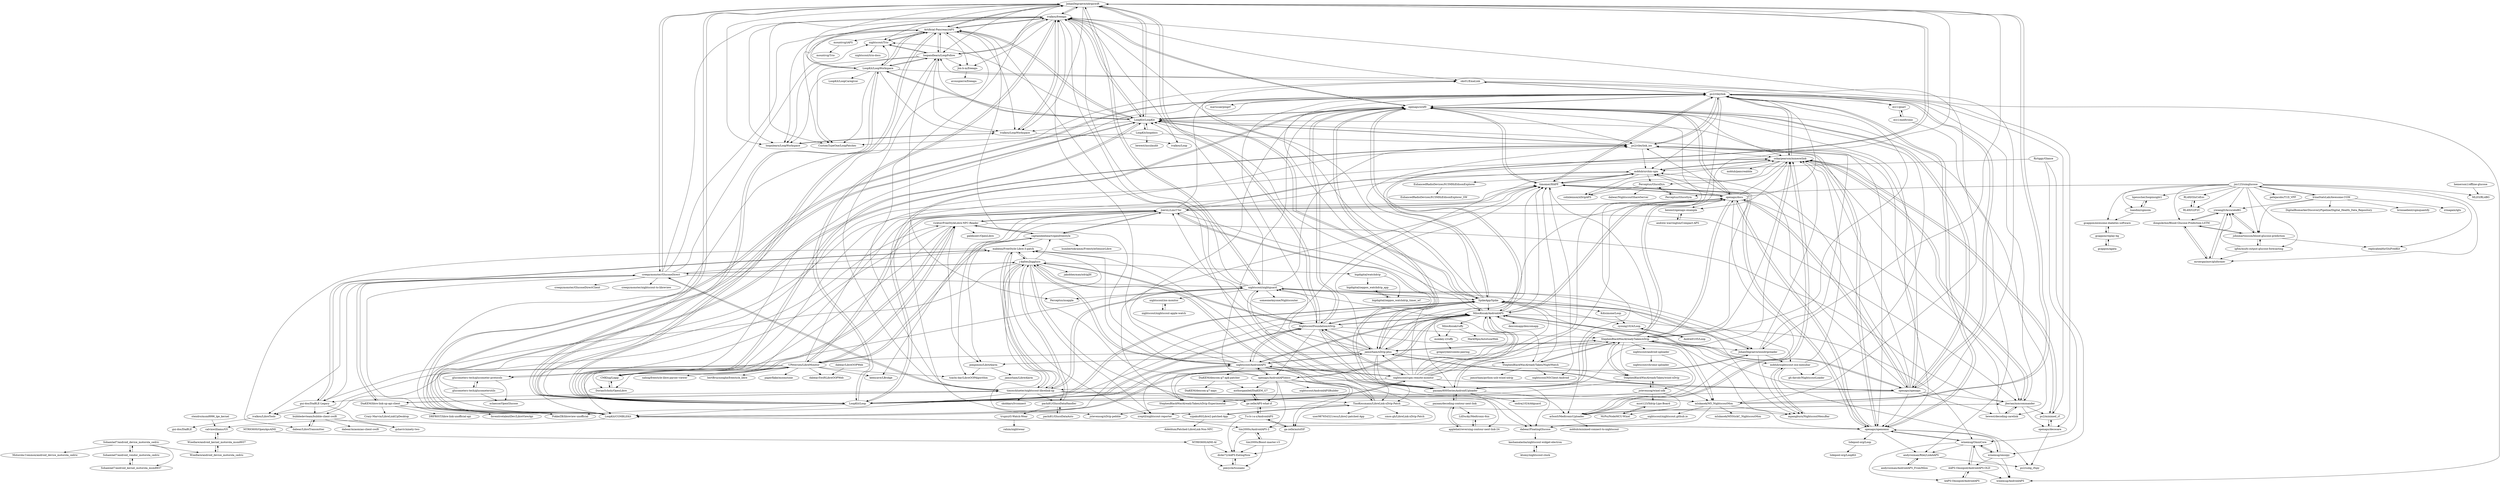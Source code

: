digraph G {
"JohanDegraeve/xdripswift" -> "ivalkou/freeaps"
"JohanDegraeve/xdripswift" -> "SpikeApp/Spike"
"JohanDegraeve/xdripswift" -> "Artificial-Pancreas/iAPS"
"JohanDegraeve/xdripswift" -> "nightscout/Trio"
"JohanDegraeve/xdripswift" -> "nightscout/nightguard"
"JohanDegraeve/xdripswift" -> "LoopKit/LoopKit"
"JohanDegraeve/xdripswift" -> "ivalkou/LoopWorkspace"
"JohanDegraeve/xdripswift" -> "creepymonster/GlucoseDirect"
"JohanDegraeve/xdripswift" -> "NightscoutFoundation/xDrip"
"JohanDegraeve/xdripswift" -> "mlukasek/M5_NightscoutMon"
"JohanDegraeve/xdripswift" -> "LoopKit/Loop"
"JohanDegraeve/xdripswift" -> "loopnlearn/LoopWorkspace"
"JohanDegraeve/xdripswift" -> "JohanDegraeve/iosxdripreader"
"JohanDegraeve/xdripswift" -> "loopandlearn/LoopFollow"
"JohanDegraeve/xdripswift" -> "LoopKit/LoopWorkspace"
"mlukasek/M5_NightscoutMon" -> "mlukasek/M5StickC_NightscoutMon"
"mlukasek/M5_NightscoutMon" -> "dabear/FloatingGlucose"
"mlukasek/M5_NightscoutMon" -> "loopandlearn/LoopFollow"
"mlukasek/M5_NightscoutMon" -> "JohanDegraeve/xdripswift"
"mlukasek/M5_NightscoutMon" -> "nightscout/nightscout.github.io"
"mlukasek/M5_NightscoutMon" -> "ivalkou/freeaps"
"mlukasek/M5_NightscoutMon" -> "mpangburn/NightscoutMenuBar"
"glucometers-tech/glucometerutils" -> "glucometers-tech/glucometer-protocols"
"glucometers-tech/glucometerutils" -> "vicktor/FreeStyleLibre-NFC-Reader"
"glucometers-tech/glucometerutils" -> "xclaesse/OpenGlucose"
"ivalkou/freeaps" -> "ivalkou/LoopWorkspace"
"ivalkou/freeaps" -> "Jon-b-m/freeaps"
"ivalkou/freeaps" -> "Artificial-Pancreas/iAPS"
"ivalkou/freeaps" -> "loopandlearn/LoopFollow"
"ivalkou/freeaps" -> "loopnlearn/LoopWorkspace"
"ivalkou/freeaps" -> "JohanDegraeve/xdripswift"
"ivalkou/freeaps" -> "sks01/EmaLink"
"ivalkou/freeaps" -> "LoopKit/LoopKit"
"ivalkou/freeaps" -> "tim2000s/AndroidAPS-2"
"ivalkou/freeaps" -> "LoopKit/Loop"
"ivalkou/freeaps" -> "LoopKit/LoopWorkspace"
"ivalkou/freeaps" -> "openaps/oref0"
"ivalkou/freeaps" -> "ivalkou/Loop"
"ivalkou/freeaps" -> "CustomTypeOne/LoopPatches"
"LoopKit/LoopWorkspace" -> "Artificial-Pancreas/iAPS"
"LoopKit/LoopWorkspace" -> "loopandlearn/LoopFollow"
"LoopKit/LoopWorkspace" -> "LoopKit/LoopKit"
"LoopKit/LoopWorkspace" -> "ivalkou/LoopWorkspace"
"LoopKit/LoopWorkspace" -> "LoopKit/Loop"
"LoopKit/LoopWorkspace" -> "nightscout/Trio"
"LoopKit/LoopWorkspace" -> "ivalkou/freeaps"
"LoopKit/LoopWorkspace" -> "LoopKit/LoopCaregiver"
"LoopKit/LoopWorkspace" -> "CustomTypeOne/LoopPatches"
"LoopKit/LoopWorkspace" -> "loopnlearn/LoopWorkspace"
"LoopKit/LoopWorkspace" -> "sks01/EmaLink"
"Rytiggy/Glance" -> "winemug/OmniCore"
"Rytiggy/Glance" -> "mddub/urchin-cgm"
"Rytiggy/Glance" -> "winemug/omnipy"
"SpikeApp/Spike" -> "JohanDegraeve/xdripswift"
"SpikeApp/Spike" -> "JohanDegraeve/iosxdripreader"
"SpikeApp/Spike" -> "LoopKit/Loop"
"SpikeApp/Spike" -> "LoopKit/LoopKit"
"SpikeApp/Spike" -> "cyoung1024/Loop"
"SpikeApp/Spike" -> "nightscout/nightguard"
"SpikeApp/Spike" -> "ivalkou/freeaps"
"SpikeApp/Spike" -> "NightscoutFoundation/xDrip"
"SpikeApp/Spike" -> "ps2/rileylink_ios"
"SpikeApp/Spike" -> "LoopKit/CGMBLEKit"
"SpikeApp/Spike" -> "jamorham/xDrip-plus"
"SpikeApp/Spike" -> "Kdisimone/Loop"
"SpikeApp/Spike" -> "sks01/EmaLink"
"SpikeApp/Spike" -> "mlukasek/M5_NightscoutMon"
"SpikeApp/Spike" -> "MilosKozak/AndroidAPS"
"tidepool-org/Loop" -> "tidepool-org/LoopKit"
"cyoung1024/Loop" -> "Andrei0105/Loop"
"jxx123/simglucose" -> "IrinaStatsLab/Awesome-CGM"
"jxx123/simglucose" -> "hpeuscher/loopinsight1"
"jxx123/simglucose" -> "igfox/multi-output-glucose-forecasting"
"jxx123/simglucose" -> "RL4H/GluCoEnv"
"jxx123/simglucose" -> "RL4H/G2P2C"
"jxx123/simglucose" -> "yixiangD/AccurateBG"
"jxx123/simglucose" -> "dongsikchoi/Blood-Glucose-Prediction-LSTM"
"jxx123/simglucose" -> "johnmartinsson/blood-glucose-prediction"
"jxx123/simglucose" -> "mrsergazinov/gluformer"
"jxx123/simglucose" -> "gcappon/awesome-diabetes-software"
"jxx123/simglucose" -> "MLD3/RL4BG"
"jxx123/simglucose" -> "petejacobs/T1D_VPP"
"jxx123/simglucose" -> "replicahealth/GluPredKit"
"jxx123/simglucose" -> "lsandini/cgmsim"
"jxx123/simglucose" -> "Perceptus/GlucoSym"
"ecc1/gnarl" -> "ecc1/medtronic"
"TinoKossmann/LibreLink-xDrip-Patch" -> "szpaku80/Libre2-patched-App"
"TinoKossmann/LibreLink-xDrip-Patch" -> "user987654321resu/Libre2-patched-App"
"TinoKossmann/LibreLink-xDrip-Patch" -> "zreptil/nightscout-reporter"
"TinoKossmann/LibreLink-xDrip-Patch" -> "smos-gh/LibreLink-xDrip-Patch"
"TinoKossmann/LibreLink-xDrip-Patch" -> "maheini/FreeStyle-Libre-3-patch"
"TinoKossmann/LibreLink-xDrip-Patch" -> "mpangburn/NightscoutMenuBar"
"TinoKossmann/LibreLink-xDrip-Patch" -> "j-kaltes/Juggluco"
"LilDucky/Medtronic-6xx" -> "applehat/reversing-contour-next-link-24"
"stendro/msm8996_lge_kernel" -> "calvinwilliams/G5"
"dabear/LibreOOPWeb" -> "dabear/SwiftLibreOOPWeb"
"bubbledevteam/bubble-client-swift" -> "gshaviv/ninety-two"
"bubbledevteam/bubble-client-swift" -> "dabear/LibreTransmitter"
"bubbledevteam/bubble-client-swift" -> "dabear/miaomiao-client-swift"
"zreptil/nightscout-reporter" -> "tim2000s/AndroidAPS-2"
"dexcomapp/dexcomapp" -> "MilosKozak/AndroidAPS"
"winemug/omnipy" -> "winemug/OmniCore"
"winemug/omnipy" -> "winemug/AndroidAPS"
"winemug/omnipy" -> "AAPS-Omnipod/AndroidAPS-OLD"
"winemug/omnipy" -> "openaps/openomni"
"Kdisimone/Loop" -> "cyoung1024/Loop"
"andyrozman/RileyLinkAAPS" -> "andyrozman/AndroidAPS_FromMilos"
"andyrozman/RileyLinkAAPS" -> "ps2/subg_rfspy"
"openaps/AndroidAPSdocs" -> "nightscout/AndroidAPS"
"openaps/AndroidAPSdocs" -> "MilosKozak/AndroidAPS"
"openaps/AndroidAPSdocs" -> "tim2000s/AndroidAPS-2"
"openaps/AndroidAPSdocs" -> "dabear/FloatingGlucose"
"openaps/AndroidAPSdocs" -> "nightscout/AndroidAPSBuilder"
"openaps/AndroidAPSdocs" -> "ga-zelle/autoISF"
"openaps/AndroidAPSdocs" -> "authorgambel/DiaKEM_G7"
"openaps/AndroidAPSdocs" -> "ga-zelle/APS-what-if"
"openaps/AndroidAPSdocs" -> "maheini/FreeStyle-Libre-3-patch"
"openaps/AndroidAPSdocs" -> "openaps/oref0"
"winemug/OmniCore" -> "winemug/omnipy"
"winemug/OmniCore" -> "AAPS-Omnipod/AndroidAPS-OLD"
"winemug/OmniCore" -> "winemug/AndroidAPS"
"winemug/OmniCore" -> "openaps/openomni"
"winemug/OmniCore" -> "andyrozman/RileyLinkAAPS"
"winemug/OmniCore" -> "AAPS-Omnipod/AndroidAPS"
"MilosKozak/ruffy" -> "monkey-r/ruffy"
"MilosKozak/ruffy" -> "MarkMpn/AutotuneWeb"
"igfox/multi-output-glucose-forecasting" -> "johnmartinsson/blood-glucose-prediction"
"igfox/multi-output-glucose-forecasting" -> "yixiangD/AccurateBG"
"igfox/multi-output-glucose-forecasting" -> "mrsergazinov/gluformer"
"szpaku80/Libre2-patched-App" -> "TinoKossmann/LibreLink-xDrip-Patch"
"szpaku80/Libre2-patched-App" -> "dideldum/Patched-LibreLink-Non-NFC"
"johnmartinsson/blood-glucose-prediction" -> "dongsikchoi/Blood-Glucose-Prediction-LSTM"
"johnmartinsson/blood-glucose-prediction" -> "yixiangD/AccurateBG"
"johnmartinsson/blood-glucose-prediction" -> "igfox/multi-output-glucose-forecasting"
"johnmartinsson/blood-glucose-prediction" -> "replicahealth/GluPredKit"
"andyrozman/AndroidAPS_FromMilos" -> "andyrozman/RileyLinkAAPS"
"nightscout/cgm-remote-monitor" -> "NightscoutFoundation/xDrip"
"nightscout/cgm-remote-monitor" -> "nightscout/AndroidAPS"
"nightscout/cgm-remote-monitor" -> "LoopKit/Loop"
"nightscout/cgm-remote-monitor" -> "MilosKozak/AndroidAPS"
"nightscout/cgm-remote-monitor" -> "jamorham/xDrip-plus"
"nightscout/cgm-remote-monitor" -> "openaps/oref0"
"nightscout/cgm-remote-monitor" -> "SpikeApp/Spike"
"nightscout/cgm-remote-monitor" -> "JohanDegraeve/xdripswift"
"nightscout/cgm-remote-monitor" -> "nightscout/nightguard"
"nightscout/cgm-remote-monitor" -> "openaps/openaps"
"nightscout/cgm-remote-monitor" -> "timoschlueter/nightscout-librelink-up"
"nightscout/cgm-remote-monitor" -> "pazaan/600SeriesAndroidUploader"
"nightscout/cgm-remote-monitor" -> "LoopKit/LoopKit"
"nightscout/cgm-remote-monitor" -> "StephenBlackWasAlreadyTaken/xDrip"
"nightscout/cgm-remote-monitor" -> "mlukasek/M5_NightscoutMon"
"nightscout/nightscout.github.io" -> "dabear/FloatingGlucose"
"arbox0/MedtronicUploader" -> "jberian/mmcommander"
"arbox0/MedtronicUploader" -> "oskarpearson/mmeowlink"
"arbox0/MedtronicUploader" -> "mddub/minimed-connect-to-nightscout"
"nightscout/AndroidAPS" -> "MilosKozak/AndroidAPS"
"nightscout/AndroidAPS" -> "NightscoutFoundation/xDrip"
"nightscout/AndroidAPS" -> "openaps/AndroidAPSdocs"
"nightscout/AndroidAPS" -> "nightscout/cgm-remote-monitor"
"nightscout/AndroidAPS" -> "DiaKEM/dexcom-g7-apk-patcher"
"nightscout/AndroidAPS" -> "jamorham/xDrip-plus"
"nightscout/AndroidAPS" -> "ga-zelle/autoISF"
"nightscout/AndroidAPS" -> "ivalkou/freeaps"
"nightscout/AndroidAPS" -> "LoopKit/Loop"
"nightscout/AndroidAPS" -> "j-kaltes/Juggluco"
"nightscout/AndroidAPS" -> "Artificial-Pancreas/iAPS"
"nightscout/AndroidAPS" -> "mlukasek/M5_NightscoutMon"
"nightscout/AndroidAPS" -> "openaps/oref0"
"nightscout/AndroidAPS" -> "zreptil/nightscout-reporter"
"nightscout/AndroidAPS" -> "maheini/FreeStyle-Libre-3-patch"
"ivalkou/LibreTools" -> "gui-dos/DiaBLE"
"StephenBlackWasAlreadyTaken/xDrip" -> "StephenBlackWasAlreadyTaken/wixel-xDrip"
"StephenBlackWasAlreadyTaken/xDrip" -> "StephenBlackWasAlreadyTaken/NightWatch"
"StephenBlackWasAlreadyTaken/xDrip" -> "StephenBlackWasAlreadyTaken/xDrip-Experimental"
"StephenBlackWasAlreadyTaken/xDrip" -> "jamorham/xDrip-plus"
"StephenBlackWasAlreadyTaken/xDrip" -> "timomer/HAPP"
"StephenBlackWasAlreadyTaken/xDrip" -> "oskarpearson/mmeowlink"
"StephenBlackWasAlreadyTaken/xDrip" -> "ps2/rileylink"
"StephenBlackWasAlreadyTaken/xDrip" -> "jstevensog/wixel-sdk"
"StephenBlackWasAlreadyTaken/xDrip" -> "openaps/docs"
"StephenBlackWasAlreadyTaken/xDrip" -> "mddub/urchin-cgm"
"StephenBlackWasAlreadyTaken/xDrip" -> "openaps/openomni"
"StephenBlackWasAlreadyTaken/xDrip" -> "nightscout/android-uploader"
"StephenBlackWasAlreadyTaken/xDrip" -> "mddub/nightscout-osx-menubar"
"StephenBlackWasAlreadyTaken/xDrip" -> "JohanDegraeve/iosxdripreader"
"StephenBlackWasAlreadyTaken/xDrip" -> "MilosKozak/AndroidAPS"
"sks01/EmaLink" -> "ps2/rileylink"
"sks01/EmaLink" -> "ecc1/gnarl"
"sks01/EmaLink" -> "winemug/AndroidAPS"
"captainbeeheart/openfreestyle" -> "humbertokramm/FreestyleSensorLibre"
"captainbeeheart/openfreestyle" -> "UPetersen/LibreMonitor"
"captainbeeheart/openfreestyle" -> "JoernL/LimiTTer"
"captainbeeheart/openfreestyle" -> "maheini/FreeStyle-Libre-3-patch"
"captainbeeheart/openfreestyle" -> "vicktor/FreeStyleLibre-NFC-Reader"
"StephenBlackWasAlreadyTaken/wixel-xDrip" -> "jstevensog/wixel-sdk"
"StephenBlackWasAlreadyTaken/wixel-xDrip" -> "StephenBlackWasAlreadyTaken/xDrip-Experimental"
"StephenBlackWasAlreadyTaken/wixel-xDrip" -> "StephenBlackWasAlreadyTaken/xDrip"
"nightscout/ios-monitor" -> "nightscout/nightscout-apple-watch"
"vicktor/FreeStyleLibre-NFC-Reader" -> "UPetersen/LibreMonitor"
"vicktor/FreeStyleLibre-NFC-Reader" -> "CMKlug/Liapp"
"vicktor/FreeStyleLibre-NFC-Reader" -> "JoernL/LimiTTer"
"vicktor/FreeStyleLibre-NFC-Reader" -> "DorianScholz/OpenLibre"
"vicktor/FreeStyleLibre-NFC-Reader" -> "galekseev/OpenLibre"
"vicktor/FreeStyleLibre-NFC-Reader" -> "pimpimmi/LibreAlarm"
"vicktor/FreeStyleLibre-NFC-Reader" -> "jberian/mmcommander"
"vicktor/FreeStyleLibre-NFC-Reader" -> "captainbeeheart/openfreestyle"
"vicktor/FreeStyleLibre-NFC-Reader" -> "glucometers-tech/glucometer-protocols"
"Andrei0105/Loop" -> "cyoung1024/Loop"
"IrinaStatsLab/Awesome-CGM" -> "jxx123/simglucose"
"IrinaStatsLab/Awesome-CGM" -> "johnmartinsson/blood-glucose-prediction"
"IrinaStatsLab/Awesome-CGM" -> "brinnaebent/cgmquantify"
"IrinaStatsLab/Awesome-CGM" -> "irinagain/iglu"
"IrinaStatsLab/Awesome-CGM" -> "DigitalBiomarkerDiscoveryPipeline/Digital_Health_Data_Repository"
"IrinaStatsLab/Awesome-CGM" -> "yixiangD/AccurateBG"
"jberian/mmcommander" -> "arbox0/MedtronicUploader"
"jberian/mmcommander" -> "oskarpearson/mmeowlink"
"jberian/mmcommander" -> "ps2/minimed_rf"
"jberian/mmcommander" -> "openaps/decocare"
"jberian/mmcommander" -> "bewest/decoding-carelink"
"StephenBlackWasAlreadyTaken/NightWatch" -> "StephenBlackWasAlreadyTaken/xDrip"
"StephenBlackWasAlreadyTaken/NightWatch" -> "StephenBlackWasAlreadyTaken/xDrip-Experimental"
"StephenBlackWasAlreadyTaken/NightWatch" -> "timomer/HAPP"
"StephenBlackWasAlreadyTaken/NightWatch" -> "nightscout/NSClient-Android"
"StephenBlackWasAlreadyTaken/NightWatch" -> "jamorham/python-usb-wixel-xdrip"
"StephenBlackWasAlreadyTaken/NightWatch" -> "StephenBlackWasAlreadyTaken/wixel-xDrip"
"nightscout/android-uploader" -> "arbox0/MedtronicUploader"
"nightscout/android-uploader" -> "nightscout/chrome-uploader"
"calvinwilliams/G5" -> "Wzedlare/android_kernel_motorola_msm8937"
"ga-zelle/APS-what-if" -> "T-o-b-i-a-s/AndroidAPS"
"ga-zelle/APS-what-if" -> "authorgambel/DiaKEM_G7"
"dongsikchoi/Blood-Glucose-Prediction-LSTM" -> "yixiangD/AccurateBG"
"dongsikchoi/Blood-Glucose-Prediction-LSTM" -> "johnmartinsson/blood-glucose-prediction"
"dongsikchoi/Blood-Glucose-Prediction-LSTM" -> "mrsergazinov/gluformer"
"ps2/minimed_rf" -> "openaps/decocare"
"ps2/minimed_rf" -> "oskarpearson/mmeowlink"
"AAPS-Omnipod/AndroidAPS" -> "AAPS-Omnipod/AndroidAPS-OLD"
"jstevensog/wixel-sdk" -> "MrPsi/NodeMCU-Wixel"
"jstevensog/wixel-sdk" -> "mzst123/Xdrip-Lipo-Board"
"jstevensog/wixel-sdk" -> "StephenBlackWasAlreadyTaken/xDrip-Experimental"
"jstevensog/wixel-sdk" -> "StephenBlackWasAlreadyTaken/wixel-xDrip"
"loopandlearn/LoopFollow" -> "ivalkou/LoopWorkspace"
"loopandlearn/LoopFollow" -> "CustomTypeOne/LoopPatches"
"loopandlearn/LoopFollow" -> "Artificial-Pancreas/iAPS"
"loopandlearn/LoopFollow" -> "nightscout/Trio"
"loopandlearn/LoopFollow" -> "LoopKit/LoopWorkspace"
"loopandlearn/LoopFollow" -> "ivalkou/freeaps"
"loopandlearn/LoopFollow" -> "loopnlearn/LoopWorkspace"
"loopandlearn/LoopFollow" -> "Perceptus/nsapple"
"loopandlearn/LoopFollow" -> "Jon-b-m/freeaps"
"AAPS-Omnipod/AndroidAPS-OLD" -> "AAPS-Omnipod/AndroidAPS"
"AAPS-Omnipod/AndroidAPS-OLD" -> "winemug/AndroidAPS"
"AAPS-Omnipod/AndroidAPS-OLD" -> "winemug/OmniCore"
"ivalkou/LoopWorkspace" -> "loopnlearn/LoopWorkspace"
"ivalkou/LoopWorkspace" -> "ivalkou/Loop"
"ivalkou/LoopWorkspace" -> "ivalkou/freeaps"
"ps2/rileylink" -> "oskarpearson/mmeowlink"
"ps2/rileylink" -> "ps2/rileylink_ios"
"ps2/rileylink" -> "jberian/mmcommander"
"ps2/rileylink" -> "mddub/urchin-cgm"
"ps2/rileylink" -> "sks01/EmaLink"
"ps2/rileylink" -> "timomer/HAPP"
"ps2/rileylink" -> "ecc1/gnarl"
"ps2/rileylink" -> "openaps/decocare"
"ps2/rileylink" -> "LoopKit/CGMBLEKit"
"ps2/rileylink" -> "arbox0/MedtronicUploader"
"ps2/rileylink" -> "openaps/openaps"
"ps2/rileylink" -> "ps2/minimed_rf"
"ps2/rileylink" -> "openaps/oref0"
"ps2/rileylink" -> "openaps/openomni"
"ps2/rileylink" -> "mariusae/pingrf"
"openaps/openaps" -> "openaps/oref0"
"openaps/openaps" -> "openaps/docs"
"openaps/openaps" -> "oskarpearson/mmeowlink"
"openaps/openaps" -> "ps2/rileylink"
"openaps/openaps" -> "timomer/HAPP"
"openaps/openaps" -> "mddub/urchin-cgm"
"openaps/openaps" -> "openaps/openomni"
"openaps/openaps" -> "bewest/decoding-carelink"
"openaps/openaps" -> "ps2/rileylink_ios"
"openaps/openaps" -> "jberian/mmcommander"
"openaps/openaps" -> "MilosKozak/AndroidAPS"
"openaps/openaps" -> "StephenBlackWasAlreadyTaken/xDrip"
"openaps/openaps" -> "LoopKit/LoopKit"
"openaps/openaps" -> "LoopKit/Loop"
"openaps/openaps" -> "jamorham/xDrip-plus"
"creepymonster/GlucoseDirect" -> "timoschlueter/nightscout-librelink-up"
"creepymonster/GlucoseDirect" -> "DiaKEM/libre-link-up-api-client"
"creepymonster/GlucoseDirect" -> "JohanDegraeve/xdripswift"
"creepymonster/GlucoseDirect" -> "Artificial-Pancreas/iAPS"
"creepymonster/GlucoseDirect" -> "j-kaltes/Juggluco"
"creepymonster/GlucoseDirect" -> "ivalkou/freeaps"
"creepymonster/GlucoseDirect" -> "maheini/FreeStyle-Libre-3-patch"
"creepymonster/GlucoseDirect" -> "nightscout/nightguard"
"creepymonster/GlucoseDirect" -> "gui-dos/DiaBLE-Legacy"
"creepymonster/GlucoseDirect" -> "creepymonster/GlucoseDirectClient"
"creepymonster/GlucoseDirect" -> "FokkeZB/libreview-unofficial"
"creepymonster/GlucoseDirect" -> "nightscout/Trio"
"creepymonster/GlucoseDirect" -> "ivalkou/LibreTools"
"creepymonster/GlucoseDirect" -> "creepymonster/nightscout-to-libreview"
"StephenBlackWasAlreadyTaken/xDrip-Experimental" -> "jstevensog/xDrip-pebble"
"loopnlearn/LoopWorkspace" -> "ivalkou/LoopWorkspace"
"yixiangD/AccurateBG" -> "dongsikchoi/Blood-Glucose-Prediction-LSTM"
"yixiangD/AccurateBG" -> "johnmartinsson/blood-glucose-prediction"
"yixiangD/AccurateBG" -> "mrsergazinov/gluformer"
"dabear/LibreTransmitter" -> "bubbledevteam/bubble-client-swift"
"Perceptus/GlucoDyn" -> "Perceptus/GlucoSym"
"Perceptus/GlucoDyn" -> "dabear/NightscoutShareServer"
"Perceptus/GlucoDyn" -> "colinlennon/xDripAPS"
"openaps/docs" -> "openaps/openaps"
"openaps/docs" -> "openaps/oref0"
"openaps/docs" -> "mddub/urchin-cgm"
"openaps/docs" -> "timomer/HAPP"
"openaps/docs" -> "oskarpearson/mmeowlink"
"openaps/docs" -> "openaps/openomni"
"openaps/docs" -> "ps2/rileylink"
"openaps/docs" -> "jberian/mmcommander"
"openaps/docs" -> "bewest/openaps-example"
"openaps/docs" -> "StephenBlackWasAlreadyTaken/xDrip"
"openaps/docs" -> "arbox0/MedtronicUploader"
"openaps/docs" -> "MilosKozak/AndroidAPS"
"openaps/docs" -> "ps2/rileylink_ios"
"openaps/docs" -> "pazaan/600SeriesAndroidUploader"
"openaps/docs" -> "JoernL/LimiTTer"
"Jon-b-m/freeaps" -> "avouspierre/freeaps"
"gcappon/agata" -> "gcappon/replay-bg"
"ga-zelle/autoISF" -> "T-o-b-i-a-s/AndroidAPS"
"ga-zelle/autoISF" -> "dicko72/AAPS-EatingNow"
"lsandini/cgmsim" -> "hpeuscher/loopinsight1"
"lsandini/cgmsim" -> "gcappon/awesome-diabetes-software"
"T-o-b-i-a-s/AndroidAPS" -> "ga-zelle/autoISF"
"T-o-b-i-a-s/AndroidAPS" -> "dicko72/AAPS-EatingNow"
"T-o-b-i-a-s/AndroidAPS" -> "ga-zelle/APS-what-if"
"MTR93600/OpenApsAIMI" -> "MTR93600/AIMI-AI"
"gcappon/replay-bg" -> "gcappon/agata"
"gcappon/replay-bg" -> "gcappon/awesome-diabetes-software"
"nightscout/nightscout-apple-watch" -> "nightscout/ios-monitor"
"bewest/openaps-example" -> "andrew-warrington/Compact-APS"
"openaps/oref0" -> "openaps/openaps"
"openaps/oref0" -> "openaps/docs"
"openaps/oref0" -> "MilosKozak/AndroidAPS"
"openaps/oref0" -> "timomer/HAPP"
"openaps/oref0" -> "ps2/rileylink"
"openaps/oref0" -> "oskarpearson/mmeowlink"
"openaps/oref0" -> "ivalkou/freeaps"
"openaps/oref0" -> "LoopKit/Loop"
"openaps/oref0" -> "LoopKit/LoopKit"
"openaps/oref0" -> "ps2/rileylink_ios"
"openaps/oref0" -> "bewest/decoding-carelink"
"openaps/oref0" -> "jamorham/xDrip-plus"
"openaps/oref0" -> "openaps/openomni"
"openaps/oref0" -> "gh-davidr/NightscoutLoader"
"openaps/oref0" -> "NightscoutFoundation/xDrip"
"DiaKEM/libre-link-up-api-client" -> "Crazy-Marvin/LibreLinkUpDesktop" ["e"=1]
"DiaKEM/libre-link-up-api-client" -> "timoschlueter/nightscout-librelink-up"
"DiaKEM/libre-link-up-api-client" -> "creepymonster/GlucoseDirect"
"DiaKEM/libre-link-up-api-client" -> "FokkeZB/libreview-unofficial"
"DiaKEM/libre-link-up-api-client" -> "DRFR0ST/libre-link-unofficial-api"
"DiaKEM/libre-link-up-api-client" -> "InventivetalentDev/LibreViewApi"
"timoschlueter/nightscout-librelink-up" -> "maheini/FreeStyle-Libre-3-patch"
"timoschlueter/nightscout-librelink-up" -> "creepymonster/GlucoseDirect"
"timoschlueter/nightscout-librelink-up" -> "DiaKEM/libre-link-up-api-client"
"timoschlueter/nightscout-librelink-up" -> "FokkeZB/libreview-unofficial"
"timoschlueter/nightscout-librelink-up" -> "nightscout/nightguard"
"timoschlueter/nightscout-librelink-up" -> "j-kaltes/Juggluco"
"timoschlueter/nightscout-librelink-up" -> "TinoKossmann/LibreLink-xDrip-Patch"
"timoschlueter/nightscout-librelink-up" -> "JohanDegraeve/xdripswift"
"timoschlueter/nightscout-librelink-up" -> "gui-dos/DiaBLE-Legacy"
"timoschlueter/nightscout-librelink-up" -> "pachi81/GlucoDataHandler"
"timoschlueter/nightscout-librelink-up" -> "Artificial-Pancreas/iAPS"
"timoschlueter/nightscout-librelink-up" -> "skobkars/lvconnect"
"timoschlueter/nightscout-librelink-up" -> "dabear/FloatingGlucose"
"timoschlueter/nightscout-librelink-up" -> "mlukasek/M5_NightscoutMon"
"timomer/HAPP" -> "oskarpearson/mmeowlink"
"timomer/HAPP" -> "mddub/urchin-cgm"
"timomer/HAPP" -> "openaps/openomni"
"timomer/HAPP" -> "nightscout/NSClient-Android"
"timomer/HAPP" -> "ps2/rileylink"
"timomer/HAPP" -> "openaps/docs"
"timomer/HAPP" -> "StephenBlackWasAlreadyTaken/xDrip-Experimental"
"timomer/HAPP" -> "openaps/oref0"
"oskarpearson/mmeowlink" -> "jberian/mmcommander"
"oskarpearson/mmeowlink" -> "mddub/urchin-cgm"
"oskarpearson/mmeowlink" -> "ps2/minimed_rf"
"oskarpearson/mmeowlink" -> "arbox0/MedtronicUploader"
"oskarpearson/mmeowlink" -> "ps2/rileylink"
"oskarpearson/mmeowlink" -> "colinlennon/xDripAPS"
"oskarpearson/mmeowlink" -> "bewest/openaps-example"
"oskarpearson/mmeowlink" -> "Perceptus/GlucoDyn"
"oskarpearson/mmeowlink" -> "mddub/pancreabble"
"mddub/urchin-cgm" -> "oskarpearson/mmeowlink"
"mddub/urchin-cgm" -> "jstevensog/xDrip-pebble"
"mddub/urchin-cgm" -> "timomer/HAPP"
"mddub/urchin-cgm" -> "Perceptus/GlucoDyn"
"mddub/urchin-cgm" -> "colinlennon/xDripAPS"
"mddub/urchin-cgm" -> "EnhancedRadioDevices/915MHzEdisonExplorer"
"andrew-warrington/Compact-APS" -> "bewest/openaps-example"
"hemerson1/offline-glucose" -> "MLD3/RL4BG"
"ps2/rileylink_ios" -> "ps2/rileylink"
"ps2/rileylink_ios" -> "oskarpearson/mmeowlink"
"ps2/rileylink_ios" -> "openaps/openomni"
"ps2/rileylink_ios" -> "LoopKit/LoopKit"
"ps2/rileylink_ios" -> "mddub/urchin-cgm"
"ps2/rileylink_ios" -> "LoopKit/CGMBLEKit"
"mddub/nightscout-osx-menubar" -> "mpangburn/NightscoutMenuBar"
"mddub/nightscout-osx-menubar" -> "oskarpearson/mmeowlink"
"mddub/nightscout-osx-menubar" -> "ps2/subg_rfspy"
"mddub/nightscout-osx-menubar" -> "gh-davidr/NightscoutLoader"
"jamorham/xDrip-plus" -> "MilosKozak/AndroidAPS"
"jamorham/xDrip-plus" -> "NightscoutFoundation/xDrip"
"jamorham/xDrip-plus" -> "StephenBlackWasAlreadyTaken/xDrip"
"jamorham/xDrip-plus" -> "nightscout/AndroidAPS"
"jamorham/xDrip-plus" -> "openaps/oref0"
"jamorham/xDrip-plus" -> "TinoKossmann/LibreLink-xDrip-Patch"
"jamorham/xDrip-plus" -> "StephenBlackWasAlreadyTaken/NightWatch"
"jamorham/xDrip-plus" -> "openaps/openaps"
"jamorham/xDrip-plus" -> "timomer/HAPP"
"jamorham/xDrip-plus" -> "ps2/rileylink"
"jamorham/xDrip-plus" -> "pimpimmi/LibreAlarm"
"jamorham/xDrip-plus" -> "JoernL/LimiTTer"
"jamorham/xDrip-plus" -> "dabear/FloatingGlucose"
"jamorham/xDrip-plus" -> "UPetersen/LibreMonitor"
"jamorham/xDrip-plus" -> "openaps/docs"
"gui-dos/DiaBLE-Legacy" -> "maheini/FreeStyle-Libre-3-patch"
"gui-dos/DiaBLE-Legacy" -> "ivalkou/LibreTools"
"gui-dos/DiaBLE-Legacy" -> "bubbledevteam/bubble-client-swift"
"gui-dos/DiaBLE-Legacy" -> "gshaviv/ninety-two"
"pazaan/decoding-contour-next-link" -> "applehat/reversing-contour-next-link-24"
"pazaan/decoding-contour-next-link" -> "LilDucky/Medtronic-6xx"
"pazaan/decoding-contour-next-link" -> "pazaan/600SeriesAndroidUploader"
"trupici/G-Watch-Wear" -> "rahim/nightwear"
"dicko72/AAPS-EatingNow" -> "piecycle/tsunami"
"mrsergazinov/gluformer" -> "dongsikchoi/Blood-Glucose-Prediction-LSTM"
"mrsergazinov/gluformer" -> "yixiangD/AccurateBG"
"maheini/FreeStyle-Libre-3-patch" -> "j-kaltes/Juggluco"
"maheini/FreeStyle-Libre-3-patch" -> "timoschlueter/nightscout-librelink-up"
"maheini/FreeStyle-Libre-3-patch" -> "gui-dos/DiaBLE-Legacy"
"maheini/FreeStyle-Libre-3-patch" -> "zreptil/nightscout-reporter"
"maheini/FreeStyle-Libre-3-patch" -> "dabear/LibreTransmitter"
"openaps/openomni" -> "winemug/omnipy"
"openaps/openomni" -> "ps2/rileylink_ios"
"openaps/openomni" -> "timomer/HAPP"
"openaps/openomni" -> "winemug/OmniCore"
"openaps/openomni" -> "tidepool-org/Loop"
"openaps/openomni" -> "andyrozman/RileyLinkAAPS"
"openaps/openomni" -> "LoopKit/CGMBLEKit"
"openaps/openomni" -> "ps2/rileylink"
"openaps/openomni" -> "openaps/docs"
"LoopKit/CGMBLEKit" -> "ps2/rileylink_ios"
"LoopKit/CGMBLEKit" -> "ps2/rileylink"
"LoopKit/CGMBLEKit" -> "openaps/openomni"
"LoopKit/CGMBLEKit" -> "LoopKit/LoopKit"
"LoopKit/CGMBLEKit" -> "oskarpearson/mmeowlink"
"LoopKit/CGMBLEKit" -> "calvinwilliams/G5"
"LoopKit/CGMBLEKit" -> "sks01/EmaLink"
"LoopKit/CGMBLEKit" -> "JohanDegraeve/iosxdripreader"
"LoopKit/CGMBLEKit" -> "timomer/HAPP"
"hpeuscher/loopinsight1" -> "lsandini/cgmsim"
"tim2000s/AndroidAPS-2" -> "dicko72/AAPS-EatingNow"
"tim2000s/AndroidAPS-2" -> "tim2000s/Boost-master-v3"
"tim2000s/Boost-master-v3" -> "dicko72/AAPS-EatingNow"
"tim2000s/Boost-master-v3" -> "tim2000s/AndroidAPS-2"
"tim2000s/Boost-master-v3" -> "piecycle/tsunami"
"authorgambel/DiaKEM_G7" -> "ga-zelle/APS-what-if"
"glucometers-tech/glucometer-protocols" -> "glucometers-tech/glucometerutils"
"glucometers-tech/glucometer-protocols" -> "xclaesse/OpenGlucose"
"LoopKit/Loop" -> "LoopKit/LoopKit"
"LoopKit/Loop" -> "LoopKit/LoopWorkspace"
"LoopKit/Loop" -> "ivalkou/freeaps"
"LoopKit/Loop" -> "SpikeApp/Spike"
"LoopKit/Loop" -> "Artificial-Pancreas/iAPS"
"LoopKit/Loop" -> "openaps/oref0"
"LoopKit/Loop" -> "loopandlearn/LoopFollow"
"LoopKit/Loop" -> "JohanDegraeve/xdripswift"
"LoopKit/Loop" -> "nightscout/cgm-remote-monitor"
"LoopKit/Loop" -> "NightscoutFoundation/xDrip"
"LoopKit/Loop" -> "ps2/rileylink_ios"
"LoopKit/Loop" -> "ps2/rileylink"
"LoopKit/Loop" -> "MilosKozak/AndroidAPS"
"LoopKit/Loop" -> "nightscout/AndroidAPS"
"LoopKit/Loop" -> "LoopKit/CGMBLEKit"
"LoopKit/LoopKit" -> "LoopKit/Loop"
"LoopKit/LoopKit" -> "ps2/rileylink_ios"
"LoopKit/LoopKit" -> "LoopKit/LoopWorkspace"
"LoopKit/LoopKit" -> "LoopKit/loopdocs"
"LoopKit/LoopKit" -> "LoopKit/CGMBLEKit"
"LoopKit/LoopKit" -> "ivalkou/freeaps"
"LoopKit/LoopKit" -> "Artificial-Pancreas/iAPS"
"LoopKit/LoopKit" -> "loopandlearn/LoopFollow"
"LoopKit/LoopKit" -> "openaps/openomni"
"LoopKit/LoopKit" -> "JohanDegraeve/xdripswift"
"LoopKit/LoopKit" -> "ps2/rileylink"
"LoopKit/LoopKit" -> "ivalkou/LoopWorkspace"
"LoopKit/LoopKit" -> "openaps/oref0"
"LoopKit/LoopKit" -> "nightscout/Trio"
"LoopKit/LoopKit" -> "SpikeApp/Spike"
"nightscout/nightguard" -> "JohanDegraeve/xdripswift"
"nightscout/nightguard" -> "timoschlueter/nightscout-librelink-up"
"nightscout/nightguard" -> "LoopKit/LoopKit"
"nightscout/nightguard" -> "SpikeApp/Spike"
"nightscout/nightguard" -> "mpangburn/NightscoutMenuBar"
"nightscout/nightguard" -> "mddub/nightscout-osx-menubar"
"nightscout/nightguard" -> "nightscout/ios-monitor"
"nightscout/nightguard" -> "ivalkou/freeaps"
"nightscout/nightguard" -> "JohanDegraeve/iosxdripreader"
"nightscout/nightguard" -> "LoopKit/CGMBLEKit"
"nightscout/nightguard" -> "pazaan/600SeriesAndroidUploader"
"nightscout/nightguard" -> "someoneAnyone/Nightscouter"
"nightscout/nightguard" -> "Perceptus/nsapple"
"nightscout/nightguard" -> "Artificial-Pancreas/iAPS"
"nightscout/nightguard" -> "ps2/rileylink_ios"
"DiaKEM/dexcom-g7-apk-patcher" -> "DiaKEM/dexcom-g7-aaps"
"DiaKEM/dexcom-g7-apk-patcher" -> "authorgambel/DiaKEM_G7"
"pazaan/600SeriesAndroidUploader" -> "pazaan/decoding-contour-next-link"
"pazaan/600SeriesAndroidUploader" -> "timomer/HAPP"
"pazaan/600SeriesAndroidUploader" -> "oskarpearson/mmeowlink"
"pazaan/600SeriesAndroidUploader" -> "MilosKozak/AndroidAPS"
"pazaan/600SeriesAndroidUploader" -> "ondrej1024/ddguard"
"pazaan/600SeriesAndroidUploader" -> "applehat/reversing-contour-next-link-24"
"pazaan/600SeriesAndroidUploader" -> "arbox0/MedtronicUploader"
"pazaan/600SeriesAndroidUploader" -> "openaps/docs"
"pazaan/600SeriesAndroidUploader" -> "JoernL/LimiTTer"
"pazaan/600SeriesAndroidUploader" -> "mddub/urchin-cgm"
"pazaan/600SeriesAndroidUploader" -> "nightscout/nightguard"
"JoernL/LimiTTer" -> "UPetersen/LibreMonitor"
"JoernL/LimiTTer" -> "keencave/LBridge"
"JoernL/LimiTTer" -> "vicktor/FreeStyleLibre-NFC-Reader"
"JoernL/LimiTTer" -> "CMKlug/Liapp"
"JoernL/LimiTTer" -> "timomer/HAPP"
"JoernL/LimiTTer" -> "captainbeeheart/openfreestyle"
"JoernL/LimiTTer" -> "ps2/rileylink"
"JoernL/LimiTTer" -> "mddub/urchin-cgm"
"JoernL/LimiTTer" -> "oskarpearson/mmeowlink"
"JoernL/LimiTTer" -> "pimpimmi/LibreAlarm"
"JoernL/LimiTTer" -> "tzachi-dar/LibreOOPAlgorithm"
"JoernL/LimiTTer" -> "pazaan/600SeriesAndroidUploader"
"JoernL/LimiTTer" -> "openaps/docs"
"JoernL/LimiTTer" -> "MilosKozak/AndroidAPS"
"JoernL/LimiTTer" -> "jberian/mmcommander"
"j-kaltes/Juggluco" -> "maheini/FreeStyle-Libre-3-patch"
"j-kaltes/Juggluco" -> "pachi81/GlucoDataHandler"
"j-kaltes/Juggluco" -> "gui-dos/DiaBLE-Legacy"
"j-kaltes/Juggluco" -> "TinoKossmann/LibreLink-xDrip-Patch"
"j-kaltes/Juggluco" -> "zreptil/nightscout-reporter"
"j-kaltes/Juggluco" -> "timoschlueter/nightscout-librelink-up"
"j-kaltes/Juggluco" -> "captainbeeheart/openfreestyle"
"j-kaltes/Juggluco" -> "szpaku80/Libre2-patched-App"
"j-kaltes/Juggluco" -> "nightscout/AndroidAPS"
"j-kaltes/Juggluco" -> "NightscoutFoundation/xDrip"
"j-kaltes/Juggluco" -> "jakobheyman/xdripJH"
"j-kaltes/Juggluco" -> "creepymonster/GlucoseDirect"
"j-kaltes/Juggluco" -> "ga-zelle/APS-what-if"
"j-kaltes/Juggluco" -> "bigdigital/watchdrip"
"MrPsi/NodeMCU-Wixel" -> "mzst123/Xdrip-Lipo-Board"
"CMKlug/Liapp" -> "DorianScholz/OpenLibre"
"CMKlug/Liapp" -> "vicktor/FreeStyleLibre-NFC-Reader"
"CMKlug/Liapp" -> "UPetersen/LibreMonitor"
"pimpimmi/LibreAlarm" -> "jamorham/LibreAlarm"
"pimpimmi/LibreAlarm" -> "tzachi-dar/LibreOOPAlgorithm"
"bigdigital/watchdrip" -> "bigdigital/zeppos_watchdrip_app"
"bigdigital/watchdrip" -> "bigdigital/zeppos_watchdrip_timer_wf"
"RL4H/G2P2C" -> "RL4H/GluCoEnv"
"bigdigital/zeppos_watchdrip_app" -> "bigdigital/zeppos_watchdrip_timer_wf"
"bigdigital/zeppos_watchdrip_timer_wf" -> "bigdigital/zeppos_watchdrip_app"
"kashamalasha/nightscout-widget-electron" -> "ktomy/nightscout-clock"
"pachi81/GlucoDataHandler" -> "pachi81/GlucoDataAuto"
"pachi81/GlucoDataHandler" -> "j-kaltes/Juggluco"
"pachi81/GlucoDataHandler" -> "trupici/G-Watch-Wear"
"mzst123/Xdrip-Lipo-Board" -> "MrPsi/NodeMCU-Wixel"
"RL4H/GluCoEnv" -> "RL4H/G2P2C"
"NightscoutFoundation/xDrip" -> "jamorham/xDrip-plus"
"NightscoutFoundation/xDrip" -> "nightscout/AndroidAPS"
"NightscoutFoundation/xDrip" -> "MilosKozak/AndroidAPS"
"NightscoutFoundation/xDrip" -> "nightscout/cgm-remote-monitor"
"NightscoutFoundation/xDrip" -> "JohanDegraeve/xdripswift"
"NightscoutFoundation/xDrip" -> "LoopKit/Loop"
"NightscoutFoundation/xDrip" -> "SpikeApp/Spike"
"NightscoutFoundation/xDrip" -> "openaps/oref0"
"NightscoutFoundation/xDrip" -> "j-kaltes/Juggluco"
"NightscoutFoundation/xDrip" -> "maheini/FreeStyle-Libre-3-patch"
"NightscoutFoundation/xDrip" -> "mlukasek/M5_NightscoutMon"
"NightscoutFoundation/xDrip" -> "TinoKossmann/LibreLink-xDrip-Patch"
"NightscoutFoundation/xDrip" -> "nightscout/nightguard"
"NightscoutFoundation/xDrip" -> "StephenBlackWasAlreadyTaken/xDrip"
"NightscoutFoundation/xDrip" -> "openaps/AndroidAPSdocs"
"Artificial-Pancreas/iAPS" -> "nightscout/Trio"
"Artificial-Pancreas/iAPS" -> "LoopKit/LoopWorkspace"
"Artificial-Pancreas/iAPS" -> "loopandlearn/LoopFollow"
"Artificial-Pancreas/iAPS" -> "Jon-b-m/freeaps"
"Artificial-Pancreas/iAPS" -> "ivalkou/freeaps"
"Artificial-Pancreas/iAPS" -> "ivalkou/LoopWorkspace"
"Artificial-Pancreas/iAPS" -> "JohanDegraeve/xdripswift"
"Artificial-Pancreas/iAPS" -> "loopnlearn/LoopWorkspace"
"Artificial-Pancreas/iAPS" -> "mountrcg/iAPS"
"Artificial-Pancreas/iAPS" -> "CustomTypeOne/LoopPatches"
"Artificial-Pancreas/iAPS" -> "LoopKit/LoopKit"
"Artificial-Pancreas/iAPS" -> "LoopKit/Loop"
"MilosKozak/AndroidAPS" -> "nightscout/AndroidAPS"
"MilosKozak/AndroidAPS" -> "jamorham/xDrip-plus"
"MilosKozak/AndroidAPS" -> "openaps/oref0"
"MilosKozak/AndroidAPS" -> "NightscoutFoundation/xDrip"
"MilosKozak/AndroidAPS" -> "openaps/AndroidAPSdocs"
"MilosKozak/AndroidAPS" -> "monkey-r/ruffy"
"MilosKozak/AndroidAPS" -> "MilosKozak/ruffy"
"MilosKozak/AndroidAPS" -> "dexcomapp/dexcomapp"
"MilosKozak/AndroidAPS" -> "pazaan/600SeriesAndroidUploader"
"MilosKozak/AndroidAPS" -> "timomer/HAPP"
"MilosKozak/AndroidAPS" -> "ps2/rileylink"
"MilosKozak/AndroidAPS" -> "winemug/OmniCore"
"MilosKozak/AndroidAPS" -> "openaps/openaps"
"MilosKozak/AndroidAPS" -> "StephenBlackWasAlreadyTaken/NightWatch"
"MilosKozak/AndroidAPS" -> "openaps/docs"
"dabear/FloatingGlucose" -> "kashamalasha/nightscout-widget-electron"
"EnhancedRadioDevices/915MHzEdisonExplorer" -> "EnhancedRadioDevices/915MHzEdisonExplorer_SW"
"JohanDegraeve/iosxdripreader" -> "mddub/nightscout-osx-menubar"
"JohanDegraeve/iosxdripreader" -> "ps2/rileylink_ios"
"JohanDegraeve/iosxdripreader" -> "mpangburn/NightscoutMenuBar"
"JohanDegraeve/iosxdripreader" -> "SpikeApp/Spike"
"JohanDegraeve/iosxdripreader" -> "oskarpearson/mmeowlink"
"JohanDegraeve/iosxdripreader" -> "LoopKit/CGMBLEKit"
"ktomy/nightscout-clock" -> "kashamalasha/nightscout-widget-electron"
"piecycle/tsunami" -> "dicko72/AAPS-EatingNow"
"MTR93600/AIMI-AI" -> "piecycle/tsunami"
"MTR93600/AIMI-AI" -> "dicko72/AAPS-EatingNow"
"ecc1/medtronic" -> "ecc1/gnarl"
"ecc1/medtronic" -> "andyrozman/RileyLinkAAPS"
"bewest/decoding-carelink" -> "jberian/mmcommander"
"bewest/decoding-carelink" -> "oskarpearson/mmeowlink"
"gcappon/awesome-diabetes-software" -> "gcappon/replay-bg"
"openaps/decocare" -> "ps2/minimed_rf"
"openaps/decocare" -> "ps2/subg_rfspy"
"mountrcg/iAPS" -> "mountrcg/Trio"
"UPetersen/LibreMonitor" -> "JoernL/LimiTTer"
"UPetersen/LibreMonitor" -> "vicktor/FreeStyleLibre-NFC-Reader"
"UPetersen/LibreMonitor" -> "keencave/LBridge"
"UPetersen/LibreMonitor" -> "CMKlug/Liapp"
"UPetersen/LibreMonitor" -> "nahog/freestyle-libre-parser-viewer"
"UPetersen/LibreMonitor" -> "captainbeeheart/openfreestyle"
"UPetersen/LibreMonitor" -> "dabear/SwiftLibreOOPWeb"
"UPetersen/LibreMonitor" -> "bertBruynooghe/freestyle_libre"
"UPetersen/LibreMonitor" -> "ivalkou/LibreTools"
"UPetersen/LibreMonitor" -> "tzachi-dar/LibreOOPAlgorithm"
"UPetersen/LibreMonitor" -> "timomer/HAPP"
"UPetersen/LibreMonitor" -> "glucometers-tech/glucometer-protocols"
"UPetersen/LibreMonitor" -> "DorianScholz/OpenLibre"
"UPetersen/LibreMonitor" -> "paperflake/moonstone"
"UPetersen/LibreMonitor" -> "bubbledevteam/bubble-client-swift"
"nightscout/Trio" -> "Artificial-Pancreas/iAPS"
"nightscout/Trio" -> "loopandlearn/LoopFollow"
"nightscout/Trio" -> "nightscout/trio-docs"
"pachi81/GlucoDataAuto" -> "pachi81/GlucoDataHandler"
"LoopKit/loopdocs" -> "LoopKit/LoopKit"
"LoopKit/loopdocs" -> "CustomTypeOne/LoopPatches"
"LoopKit/loopdocs" -> "ps2/rileylink_ios"
"LoopKit/loopdocs" -> "bewest/insulaudit"
"monkey-r/ruffy" -> "gregorybel/combo-pairing"
"DorianScholz/OpenLibre" -> "CMKlug/Liapp"
"applehat/reversing-contour-next-link-24" -> "pazaan/decoding-contour-next-link"
"applehat/reversing-contour-next-link-24" -> "LilDucky/Medtronic-6xx"
"mpangburn/NightscoutMenuBar" -> "mddub/nightscout-osx-menubar"
"Sohamlad7/android_device_motorola_cedric" -> "Sohamlad7/android_vendor_motorola_cedric"
"Sohamlad7/android_device_motorola_cedric" -> "Sohamlad7/android_kernel_motorola_msm8937"
"Sohamlad7/android_device_motorola_cedric" -> "Motorola-Common/android_device_motorola_cedric"
"Sohamlad7/android_device_motorola_cedric" -> "Wzedlare/android_device_motorola_cedric"
"Sohamlad7/android_vendor_motorola_cedric" -> "Sohamlad7/android_device_motorola_cedric"
"Sohamlad7/android_vendor_motorola_cedric" -> "Sohamlad7/android_kernel_motorola_msm8937"
"Perceptus/GlucoSym" -> "Perceptus/GlucoDyn"
"Wzedlare/android_device_motorola_cedric" -> "Wzedlare/android_kernel_motorola_msm8937"
"Wzedlare/android_kernel_motorola_msm8937" -> "Wzedlare/android_device_motorola_cedric"
"Wzedlare/android_kernel_motorola_msm8937" -> "calvinwilliams/G5"
"Sohamlad7/android_kernel_motorola_msm8937" -> "Sohamlad7/android_vendor_motorola_cedric"
"JohanDegraeve/xdripswift" ["l"="-55.732,11.105"]
"ivalkou/freeaps" ["l"="-55.712,11.106"]
"SpikeApp/Spike" ["l"="-55.702,11.119"]
"Artificial-Pancreas/iAPS" ["l"="-55.723,11.088"]
"nightscout/Trio" ["l"="-55.722,11.069"]
"nightscout/nightguard" ["l"="-55.725,11.122"]
"LoopKit/LoopKit" ["l"="-55.685,11.123"]
"ivalkou/LoopWorkspace" ["l"="-55.696,11.081"]
"creepymonster/GlucoseDirect" ["l"="-55.762,11.069"]
"NightscoutFoundation/xDrip" ["l"="-55.743,11.142"]
"mlukasek/M5_NightscoutMon" ["l"="-55.759,11.12"]
"LoopKit/Loop" ["l"="-55.71,11.138"]
"loopnlearn/LoopWorkspace" ["l"="-55.708,11.072"]
"JohanDegraeve/iosxdripreader" ["l"="-55.688,11.142"]
"loopandlearn/LoopFollow" ["l"="-55.709,11.087"]
"LoopKit/LoopWorkspace" ["l"="-55.692,11.097"]
"mlukasek/M5StickC_NightscoutMon" ["l"="-55.804,11.099"]
"dabear/FloatingGlucose" ["l"="-55.793,11.154"]
"nightscout/nightscout.github.io" ["l"="-55.821,11.138"]
"mpangburn/NightscoutMenuBar" ["l"="-55.725,11.151"]
"glucometers-tech/glucometerutils" ["l"="-55.555,11.052"]
"glucometers-tech/glucometer-protocols" ["l"="-55.577,11.059"]
"vicktor/FreeStyleLibre-NFC-Reader" ["l"="-55.613,11.091"]
"xclaesse/OpenGlucose" ["l"="-55.549,11.03"]
"Jon-b-m/freeaps" ["l"="-55.715,11.055"]
"sks01/EmaLink" ["l"="-55.659,11.138"]
"tim2000s/AndroidAPS-2" ["l"="-55.793,11.179"]
"openaps/oref0" ["l"="-55.695,11.167"]
"ivalkou/Loop" ["l"="-55.686,11.066"]
"CustomTypeOne/LoopPatches" ["l"="-55.682,11.084"]
"LoopKit/LoopCaregiver" ["l"="-55.659,11.067"]
"Rytiggy/Glance" ["l"="-55.628,11.259"]
"winemug/OmniCore" ["l"="-55.634,11.231"]
"mddub/urchin-cgm" ["l"="-55.642,11.206"]
"winemug/omnipy" ["l"="-55.618,11.229"]
"cyoung1024/Loop" ["l"="-55.662,11.033"]
"ps2/rileylink_ios" ["l"="-55.667,11.152"]
"LoopKit/CGMBLEKit" ["l"="-55.682,11.152"]
"jamorham/xDrip-plus" ["l"="-55.708,11.166"]
"Kdisimone/Loop" ["l"="-55.667,11.052"]
"MilosKozak/AndroidAPS" ["l"="-55.712,11.191"]
"tidepool-org/Loop" ["l"="-55.577,11.211"]
"tidepool-org/LoopKit" ["l"="-55.542,11.219"]
"Andrei0105/Loop" ["l"="-55.651,11.008"]
"jxx123/simglucose" ["l"="-55.417,11.352"]
"IrinaStatsLab/Awesome-CGM" ["l"="-55.372,11.369"]
"hpeuscher/loopinsight1" ["l"="-55.423,11.376"]
"igfox/multi-output-glucose-forecasting" ["l"="-55.383,11.33"]
"RL4H/GluCoEnv" ["l"="-55.441,11.341"]
"RL4H/G2P2C" ["l"="-55.447,11.357"]
"yixiangD/AccurateBG" ["l"="-55.382,11.343"]
"dongsikchoi/Blood-Glucose-Prediction-LSTM" ["l"="-55.399,11.34"]
"johnmartinsson/blood-glucose-prediction" ["l"="-55.389,11.355"]
"mrsergazinov/gluformer" ["l"="-55.399,11.326"]
"gcappon/awesome-diabetes-software" ["l"="-55.428,11.391"]
"MLD3/RL4BG" ["l"="-55.406,11.387"]
"petejacobs/T1D_VPP" ["l"="-55.427,11.327"]
"replicahealth/GluPredKit" ["l"="-55.4,11.37"]
"lsandini/cgmsim" ["l"="-55.438,11.376"]
"Perceptus/GlucoSym" ["l"="-55.516,11.283"]
"ecc1/gnarl" ["l"="-55.606,11.161"]
"ecc1/medtronic" ["l"="-55.574,11.179"]
"TinoKossmann/LibreLink-xDrip-Patch" ["l"="-55.787,11.124"]
"szpaku80/Libre2-patched-App" ["l"="-55.821,11.108"]
"user987654321resu/Libre2-patched-App" ["l"="-55.848,11.123"]
"zreptil/nightscout-reporter" ["l"="-55.796,11.137"]
"smos-gh/LibreLink-xDrip-Patch" ["l"="-55.831,11.12"]
"maheini/FreeStyle-Libre-3-patch" ["l"="-55.759,11.102"]
"j-kaltes/Juggluco" ["l"="-55.786,11.105"]
"LilDucky/Medtronic-6xx" ["l"="-55.709,11.266"]
"applehat/reversing-contour-next-link-24" ["l"="-55.701,11.25"]
"stendro/msm8996_lge_kernel" ["l"="-55.864,11.151"]
"calvinwilliams/G5" ["l"="-55.824,11.159"]
"dabear/LibreOOPWeb" ["l"="-55.546,11.102"]
"dabear/SwiftLibreOOPWeb" ["l"="-55.577,11.104"]
"bubbledevteam/bubble-client-swift" ["l"="-55.712,11.037"]
"gshaviv/ninety-two" ["l"="-55.742,11.026"]
"dabear/LibreTransmitter" ["l"="-55.739,11.042"]
"dabear/miaomiao-client-swift" ["l"="-55.712,10.998"]
"dexcomapp/dexcomapp" ["l"="-55.737,11.226"]
"winemug/AndroidAPS" ["l"="-55.624,11.209"]
"AAPS-Omnipod/AndroidAPS-OLD" ["l"="-55.613,11.247"]
"openaps/openomni" ["l"="-55.645,11.191"]
"andyrozman/RileyLinkAAPS" ["l"="-55.596,11.213"]
"andyrozman/AndroidAPS_FromMilos" ["l"="-55.569,11.226"]
"ps2/subg_rfspy" ["l"="-55.621,11.194"]
"openaps/AndroidAPSdocs" ["l"="-55.77,11.177"]
"nightscout/AndroidAPS" ["l"="-55.764,11.152"]
"nightscout/AndroidAPSBuilder" ["l"="-55.787,11.215"]
"ga-zelle/autoISF" ["l"="-55.801,11.195"]
"authorgambel/DiaKEM_G7" ["l"="-55.815,11.181"]
"ga-zelle/APS-what-if" ["l"="-55.808,11.166"]
"AAPS-Omnipod/AndroidAPS" ["l"="-55.61,11.268"]
"MilosKozak/ruffy" ["l"="-55.742,11.266"]
"monkey-r/ruffy" ["l"="-55.753,11.25"]
"MarkMpn/AutotuneWeb" ["l"="-55.756,11.305"]
"dideldum/Patched-LibreLink-Non-NFC" ["l"="-55.855,11.101"]
"nightscout/cgm-remote-monitor" ["l"="-55.739,11.176"]
"openaps/openaps" ["l"="-55.676,11.18"]
"timoschlueter/nightscout-librelink-up" ["l"="-55.773,11.09"]
"pazaan/600SeriesAndroidUploader" ["l"="-55.689,11.194"]
"StephenBlackWasAlreadyTaken/xDrip" ["l"="-55.675,11.205"]
"arbox0/MedtronicUploader" ["l"="-55.627,11.18"]
"jberian/mmcommander" ["l"="-55.628,11.156"]
"oskarpearson/mmeowlink" ["l"="-55.644,11.18"]
"mddub/minimed-connect-to-nightscout" ["l"="-55.583,11.167"]
"DiaKEM/dexcom-g7-apk-patcher" ["l"="-55.839,11.176"]
"ivalkou/LibreTools" ["l"="-55.701,11.045"]
"gui-dos/DiaBLE" ["l"="-55.689,11.005"]
"StephenBlackWasAlreadyTaken/wixel-xDrip" ["l"="-55.668,11.247"]
"StephenBlackWasAlreadyTaken/NightWatch" ["l"="-55.686,11.229"]
"StephenBlackWasAlreadyTaken/xDrip-Experimental" ["l"="-55.662,11.234"]
"timomer/HAPP" ["l"="-55.665,11.193"]
"ps2/rileylink" ["l"="-55.657,11.165"]
"jstevensog/wixel-sdk" ["l"="-55.664,11.268"]
"openaps/docs" ["l"="-55.659,11.181"]
"nightscout/android-uploader" ["l"="-55.604,11.202"]
"mddub/nightscout-osx-menubar" ["l"="-55.678,11.166"]
"captainbeeheart/openfreestyle" ["l"="-55.661,11.092"]
"humbertokramm/FreestyleSensorLibre" ["l"="-55.635,11.052"]
"UPetersen/LibreMonitor" ["l"="-55.631,11.099"]
"JoernL/LimiTTer" ["l"="-55.642,11.142"]
"nightscout/ios-monitor" ["l"="-55.695,11.055"]
"nightscout/nightscout-apple-watch" ["l"="-55.688,11.03"]
"CMKlug/Liapp" ["l"="-55.6,11.104"]
"DorianScholz/OpenLibre" ["l"="-55.596,11.078"]
"galekseev/OpenLibre" ["l"="-55.597,11.042"]
"pimpimmi/LibreAlarm" ["l"="-55.637,11.117"]
"brinnaebent/cgmquantify" ["l"="-55.359,11.397"]
"irinagain/iglu" ["l"="-55.343,11.384"]
"DigitalBiomarkerDiscoveryPipeline/Digital_Health_Data_Repository" ["l"="-55.338,11.362"]
"ps2/minimed_rf" ["l"="-55.623,11.169"]
"openaps/decocare" ["l"="-55.61,11.174"]
"bewest/decoding-carelink" ["l"="-55.641,11.165"]
"nightscout/NSClient-Android" ["l"="-55.681,11.248"]
"jamorham/python-usb-wixel-xdrip" ["l"="-55.691,11.276"]
"nightscout/chrome-uploader" ["l"="-55.563,11.205"]
"Wzedlare/android_kernel_motorola_msm8937" ["l"="-55.874,11.166"]
"T-o-b-i-a-s/AndroidAPS" ["l"="-55.824,11.194"]
"MrPsi/NodeMCU-Wixel" ["l"="-55.652,11.301"]
"mzst123/Xdrip-Lipo-Board" ["l"="-55.667,11.3"]
"Perceptus/nsapple" ["l"="-55.735,11.074"]
"mariusae/pingrf" ["l"="-55.596,11.148"]
"DiaKEM/libre-link-up-api-client" ["l"="-55.791,11.042"]
"gui-dos/DiaBLE-Legacy" ["l"="-55.749,11.059"]
"creepymonster/GlucoseDirectClient" ["l"="-55.769,11.035"]
"FokkeZB/libreview-unofficial" ["l"="-55.793,11.059"]
"creepymonster/nightscout-to-libreview" ["l"="-55.774,11.02"]
"jstevensog/xDrip-pebble" ["l"="-55.645,11.244"]
"Perceptus/GlucoDyn" ["l"="-55.576,11.241"]
"dabear/NightscoutShareServer" ["l"="-55.553,11.258"]
"colinlennon/xDripAPS" ["l"="-55.61,11.216"]
"bewest/openaps-example" ["l"="-55.611,11.188"]
"avouspierre/freeaps" ["l"="-55.71,11.017"]
"gcappon/agata" ["l"="-55.433,11.432"]
"gcappon/replay-bg" ["l"="-55.433,11.414"]
"dicko72/AAPS-EatingNow" ["l"="-55.827,11.215"]
"MTR93600/OpenApsAIMI" ["l"="-55.871,11.263"]
"MTR93600/AIMI-AI" ["l"="-55.852,11.244"]
"andrew-warrington/Compact-APS" ["l"="-55.586,11.193"]
"gh-davidr/NightscoutLoader" ["l"="-55.701,11.208"]
"Crazy-Marvin/LibreLinkUpDesktop" ["l"="-52.639,10.122"]
"DRFR0ST/libre-link-unofficial-api" ["l"="-55.8,11.012"]
"InventivetalentDev/LibreViewApi" ["l"="-55.815,11.014"]
"pachi81/GlucoDataHandler" ["l"="-55.822,11.067"]
"skobkars/lvconnect" ["l"="-55.804,11.072"]
"mddub/pancreabble" ["l"="-55.599,11.181"]
"EnhancedRadioDevices/915MHzEdisonExplorer" ["l"="-55.594,11.251"]
"hemerson1/offline-glucose" ["l"="-55.397,11.411"]
"pazaan/decoding-contour-next-link" ["l"="-55.705,11.234"]
"trupici/G-Watch-Wear" ["l"="-55.862,11.031"]
"rahim/nightwear" ["l"="-55.882,11.014"]
"piecycle/tsunami" ["l"="-55.835,11.231"]
"tim2000s/Boost-master-v3" ["l"="-55.813,11.212"]
"LoopKit/loopdocs" ["l"="-55.655,11.11"]
"someoneAnyone/Nightscouter" ["l"="-55.747,11.085"]
"DiaKEM/dexcom-g7-aaps" ["l"="-55.874,11.183"]
"ondrej1024/ddguard" ["l"="-55.718,11.245"]
"keencave/LBridge" ["l"="-55.6,11.123"]
"tzachi-dar/LibreOOPAlgorithm" ["l"="-55.617,11.124"]
"jakobheyman/xdripJH" ["l"="-55.822,11.088"]
"bigdigital/watchdrip" ["l"="-55.856,11.078"]
"jamorham/LibreAlarm" ["l"="-55.627,11.078"]
"bigdigital/zeppos_watchdrip_app" ["l"="-55.888,11.074"]
"bigdigital/zeppos_watchdrip_timer_wf" ["l"="-55.881,11.062"]
"kashamalasha/nightscout-widget-electron" ["l"="-55.856,11.194"]
"ktomy/nightscout-clock" ["l"="-55.882,11.209"]
"pachi81/GlucoDataAuto" ["l"="-55.841,11.051"]
"mountrcg/iAPS" ["l"="-55.73,11.021"]
"EnhancedRadioDevices/915MHzEdisonExplorer_SW" ["l"="-55.577,11.275"]
"mountrcg/Trio" ["l"="-55.737,10.989"]
"nahog/freestyle-libre-parser-viewer" ["l"="-55.573,11.087"]
"bertBruynooghe/freestyle_libre" ["l"="-55.616,11.066"]
"paperflake/moonstone" ["l"="-55.591,11.091"]
"nightscout/trio-docs" ["l"="-55.725,11.034"]
"bewest/insulaudit" ["l"="-55.617,11.11"]
"gregorybel/combo-pairing" ["l"="-55.771,11.273"]
"Sohamlad7/android_device_motorola_cedric" ["l"="-55.957,11.179"]
"Sohamlad7/android_vendor_motorola_cedric" ["l"="-55.977,11.18"]
"Sohamlad7/android_kernel_motorola_msm8937" ["l"="-55.978,11.195"]
"Motorola-Common/android_device_motorola_cedric" ["l"="-55.977,11.165"]
"Wzedlare/android_device_motorola_cedric" ["l"="-55.91,11.17"]
}